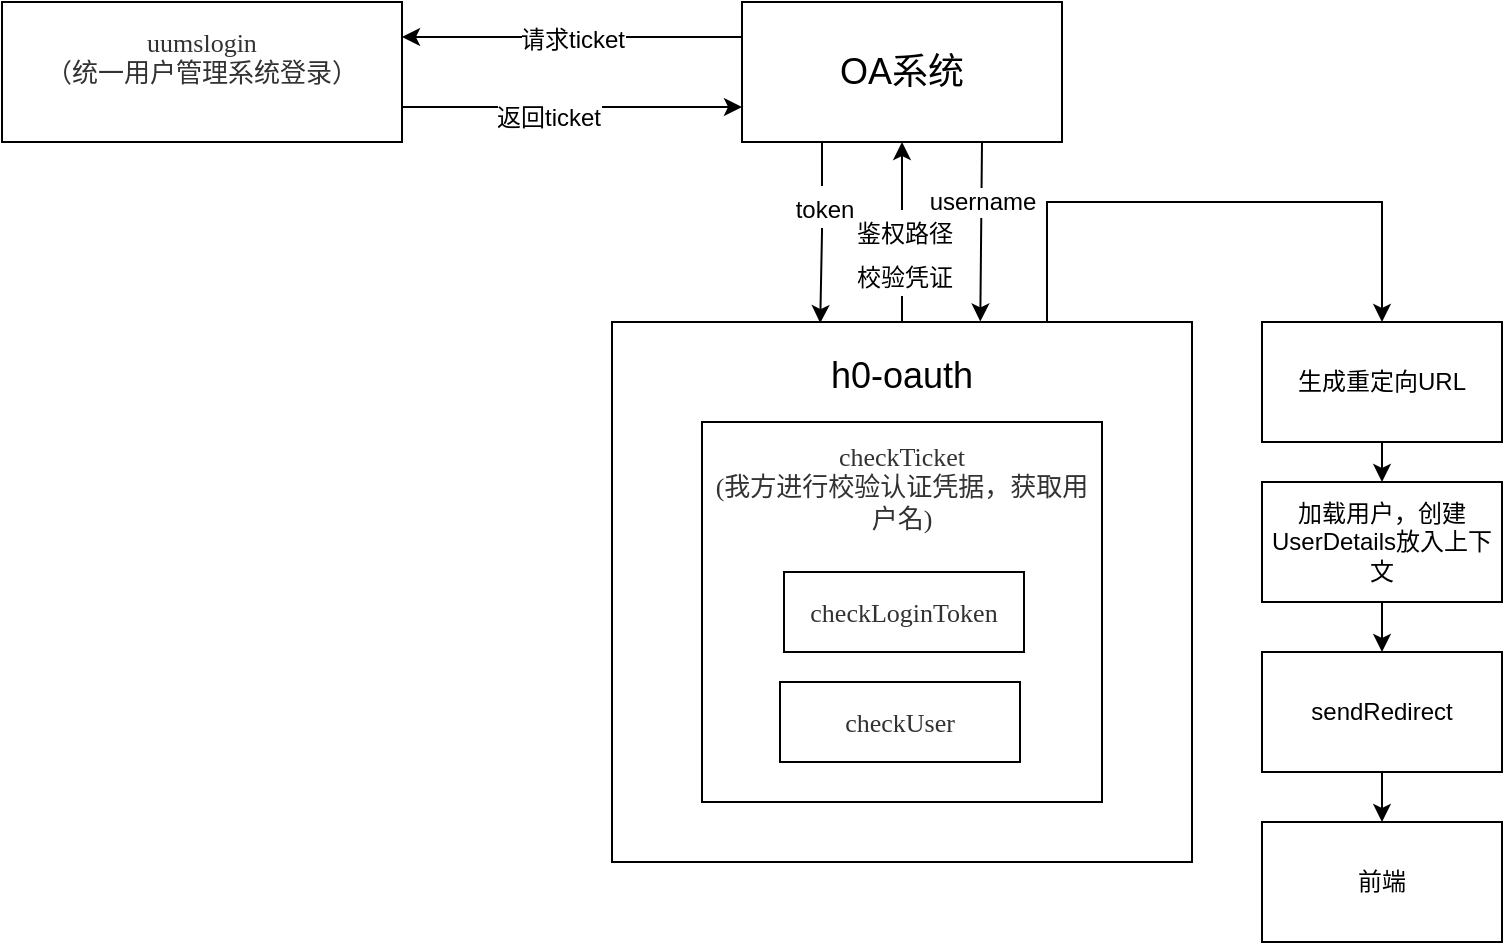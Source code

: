 <mxfile version="18.1.3" type="github">
  <diagram id="2gf7sda_4UTX0hgMDygt" name="Page-1">
    <mxGraphModel dx="1038" dy="547" grid="1" gridSize="10" guides="1" tooltips="1" connect="1" arrows="1" fold="1" page="1" pageScale="1" pageWidth="827" pageHeight="1169" math="0" shadow="0">
      <root>
        <mxCell id="0" />
        <mxCell id="1" parent="0" />
        <mxCell id="aQyeSPflnV8R5U1JOt6g-22" style="edgeStyle=orthogonalEdgeStyle;rounded=0;orthogonalLoop=1;jettySize=auto;html=1;exitX=0.5;exitY=0;exitDx=0;exitDy=0;entryX=0.5;entryY=1;entryDx=0;entryDy=0;fontSize=18;" edge="1" parent="1" source="aQyeSPflnV8R5U1JOt6g-6" target="aQyeSPflnV8R5U1JOt6g-8">
          <mxGeometry relative="1" as="geometry">
            <Array as="points">
              <mxPoint x="490" y="210" />
              <mxPoint x="490" y="210" />
            </Array>
          </mxGeometry>
        </mxCell>
        <mxCell id="aQyeSPflnV8R5U1JOt6g-24" value="&lt;font style=&quot;font-size: 12px;&quot;&gt;鉴权路径&lt;br&gt;校验凭证&lt;br&gt;&lt;/font&gt;" style="edgeLabel;html=1;align=center;verticalAlign=middle;resizable=0;points=[];fontSize=18;" vertex="1" connectable="0" parent="aQyeSPflnV8R5U1JOt6g-22">
          <mxGeometry x="-0.213" y="-1" relative="1" as="geometry">
            <mxPoint as="offset" />
          </mxGeometry>
        </mxCell>
        <mxCell id="aQyeSPflnV8R5U1JOt6g-36" style="edgeStyle=orthogonalEdgeStyle;rounded=0;orthogonalLoop=1;jettySize=auto;html=1;exitX=0.75;exitY=0;exitDx=0;exitDy=0;entryX=0.5;entryY=0;entryDx=0;entryDy=0;fontSize=12;" edge="1" parent="1" source="aQyeSPflnV8R5U1JOt6g-6" target="aQyeSPflnV8R5U1JOt6g-33">
          <mxGeometry relative="1" as="geometry">
            <Array as="points">
              <mxPoint x="563" y="200" />
              <mxPoint x="730" y="200" />
            </Array>
          </mxGeometry>
        </mxCell>
        <mxCell id="aQyeSPflnV8R5U1JOt6g-6" value="&lt;font style=&quot;font-size: 18px;&quot;&gt;h0-oauth&lt;br&gt;&lt;br&gt;&lt;br&gt;&lt;br&gt;&lt;br&gt;&lt;br&gt;&lt;br&gt;&lt;br&gt;&lt;br&gt;&lt;br&gt;&lt;br&gt;&lt;/font&gt;" style="rounded=0;whiteSpace=wrap;html=1;" vertex="1" parent="1">
          <mxGeometry x="345" y="260" width="290" height="270" as="geometry" />
        </mxCell>
        <mxCell id="aQyeSPflnV8R5U1JOt6g-11" style="edgeStyle=orthogonalEdgeStyle;rounded=0;orthogonalLoop=1;jettySize=auto;html=1;exitX=1;exitY=0.75;exitDx=0;exitDy=0;entryX=0;entryY=0.75;entryDx=0;entryDy=0;fontSize=18;" edge="1" parent="1" source="aQyeSPflnV8R5U1JOt6g-2" target="aQyeSPflnV8R5U1JOt6g-8">
          <mxGeometry relative="1" as="geometry" />
        </mxCell>
        <mxCell id="aQyeSPflnV8R5U1JOt6g-16" value="&lt;font style=&quot;font-size: 12px;&quot;&gt;返回ticket&lt;/font&gt;" style="edgeLabel;html=1;align=center;verticalAlign=middle;resizable=0;points=[];fontSize=18;" vertex="1" connectable="0" parent="aQyeSPflnV8R5U1JOt6g-11">
          <mxGeometry x="-0.143" y="-3" relative="1" as="geometry">
            <mxPoint as="offset" />
          </mxGeometry>
        </mxCell>
        <mxCell id="aQyeSPflnV8R5U1JOt6g-2" value="&lt;span style=&quot;color: rgb(50, 50, 50); font-family: 微软雅黑; font-size: 13px; background-color: rgba(255, 255, 255, 0.01);&quot;&gt;uumslogin&lt;/span&gt;&lt;div style=&quot;resize: none; outline: none; font-size: 13px; color: rgb(50, 50, 50); font-family: 微软雅黑;&quot;&gt;（统一用户管理系统登录）&lt;/div&gt;&lt;div&gt;&lt;br&gt;&lt;/div&gt;" style="rounded=0;whiteSpace=wrap;html=1;" vertex="1" parent="1">
          <mxGeometry x="40" y="100" width="200" height="70" as="geometry" />
        </mxCell>
        <mxCell id="aQyeSPflnV8R5U1JOt6g-3" value="&lt;span style=&quot;color: rgb(50, 50, 50); font-family: 微软雅黑; font-size: 13px; background-color: rgba(255, 255, 255, 0.01);&quot;&gt;checkTicket&lt;/span&gt;&lt;div style=&quot;resize: none; outline: none; font-size: 13px; color: rgb(50, 50, 50); font-family: 微软雅黑;&quot;&gt;(我方进行校验认证凭据，获取用户名)&lt;/div&gt;&lt;div style=&quot;resize: none; outline: none; font-size: 13px; color: rgb(50, 50, 50); font-family: 微软雅黑;&quot;&gt;&lt;br&gt;&lt;/div&gt;&lt;div style=&quot;resize: none; outline: none; font-size: 13px; color: rgb(50, 50, 50); font-family: 微软雅黑;&quot;&gt;&lt;br&gt;&lt;/div&gt;&lt;div style=&quot;resize: none; outline: none; font-size: 13px; color: rgb(50, 50, 50); font-family: 微软雅黑;&quot;&gt;&lt;br&gt;&lt;/div&gt;&lt;div style=&quot;resize: none; outline: none; font-size: 13px; color: rgb(50, 50, 50); font-family: 微软雅黑;&quot;&gt;&lt;br&gt;&lt;/div&gt;&lt;div style=&quot;resize: none; outline: none; font-size: 13px; color: rgb(50, 50, 50); font-family: 微软雅黑;&quot;&gt;&lt;br&gt;&lt;/div&gt;&lt;div style=&quot;resize: none; outline: none; font-size: 13px; color: rgb(50, 50, 50); font-family: 微软雅黑;&quot;&gt;&lt;br&gt;&lt;/div&gt;&lt;div style=&quot;resize: none; outline: none; font-size: 13px; color: rgb(50, 50, 50); font-family: 微软雅黑;&quot;&gt;&lt;br&gt;&lt;/div&gt;&lt;div style=&quot;resize: none; outline: none; font-size: 13px; color: rgb(50, 50, 50); font-family: 微软雅黑;&quot;&gt;&lt;br&gt;&lt;/div&gt;" style="rounded=0;whiteSpace=wrap;html=1;" vertex="1" parent="1">
          <mxGeometry x="390" y="310" width="200" height="190" as="geometry" />
        </mxCell>
        <mxCell id="aQyeSPflnV8R5U1JOt6g-4" value="&lt;span style=&quot;color: rgb(50, 50, 50); font-family: 微软雅黑; font-size: 13px; background-color: rgba(255, 255, 255, 0.01);&quot;&gt;checkLoginToken&lt;/span&gt;" style="rounded=0;whiteSpace=wrap;html=1;" vertex="1" parent="1">
          <mxGeometry x="431" y="385" width="120" height="40" as="geometry" />
        </mxCell>
        <mxCell id="aQyeSPflnV8R5U1JOt6g-5" value="&lt;span style=&quot;color: rgb(50, 50, 50); font-family: 微软雅黑; font-size: 13px; background-color: rgba(255, 255, 255, 0.01);&quot;&gt;checkUser&lt;/span&gt;" style="rounded=0;whiteSpace=wrap;html=1;" vertex="1" parent="1">
          <mxGeometry x="429" y="440" width="120" height="40" as="geometry" />
        </mxCell>
        <mxCell id="aQyeSPflnV8R5U1JOt6g-10" value="&lt;font style=&quot;font-size: 12px;&quot;&gt;请求ticket&lt;/font&gt;" style="edgeStyle=orthogonalEdgeStyle;rounded=0;orthogonalLoop=1;jettySize=auto;html=1;exitX=0;exitY=0.25;exitDx=0;exitDy=0;entryX=1;entryY=0.25;entryDx=0;entryDy=0;fontSize=18;" edge="1" parent="1" source="aQyeSPflnV8R5U1JOt6g-8" target="aQyeSPflnV8R5U1JOt6g-2">
          <mxGeometry relative="1" as="geometry" />
        </mxCell>
        <mxCell id="aQyeSPflnV8R5U1JOt6g-20" style="edgeStyle=orthogonalEdgeStyle;rounded=0;orthogonalLoop=1;jettySize=auto;html=1;exitX=0.25;exitY=1;exitDx=0;exitDy=0;entryX=0.359;entryY=0.002;entryDx=0;entryDy=0;entryPerimeter=0;fontSize=18;" edge="1" parent="1" source="aQyeSPflnV8R5U1JOt6g-8" target="aQyeSPflnV8R5U1JOt6g-6">
          <mxGeometry relative="1" as="geometry" />
        </mxCell>
        <mxCell id="aQyeSPflnV8R5U1JOt6g-23" value="&lt;font style=&quot;font-size: 12px;&quot;&gt;token&lt;/font&gt;" style="edgeLabel;html=1;align=center;verticalAlign=middle;resizable=0;points=[];fontSize=18;" vertex="1" connectable="0" parent="aQyeSPflnV8R5U1JOt6g-20">
          <mxGeometry x="-0.309" y="1" relative="1" as="geometry">
            <mxPoint as="offset" />
          </mxGeometry>
        </mxCell>
        <mxCell id="aQyeSPflnV8R5U1JOt6g-25" style="edgeStyle=orthogonalEdgeStyle;rounded=0;orthogonalLoop=1;jettySize=auto;html=1;exitX=0.75;exitY=1;exitDx=0;exitDy=0;entryX=0.635;entryY=-0.001;entryDx=0;entryDy=0;entryPerimeter=0;fontSize=12;" edge="1" parent="1" source="aQyeSPflnV8R5U1JOt6g-8" target="aQyeSPflnV8R5U1JOt6g-6">
          <mxGeometry relative="1" as="geometry">
            <Array as="points">
              <mxPoint x="529" y="170" />
            </Array>
          </mxGeometry>
        </mxCell>
        <mxCell id="aQyeSPflnV8R5U1JOt6g-27" value="username" style="edgeLabel;html=1;align=center;verticalAlign=middle;resizable=0;points=[];fontSize=12;" vertex="1" connectable="0" parent="aQyeSPflnV8R5U1JOt6g-25">
          <mxGeometry x="-0.318" y="1" relative="1" as="geometry">
            <mxPoint as="offset" />
          </mxGeometry>
        </mxCell>
        <mxCell id="aQyeSPflnV8R5U1JOt6g-8" value="OA系统" style="rounded=0;whiteSpace=wrap;html=1;fontSize=18;" vertex="1" parent="1">
          <mxGeometry x="410" y="100" width="160" height="70" as="geometry" />
        </mxCell>
        <mxCell id="aQyeSPflnV8R5U1JOt6g-38" style="edgeStyle=orthogonalEdgeStyle;rounded=0;orthogonalLoop=1;jettySize=auto;html=1;exitX=0.5;exitY=1;exitDx=0;exitDy=0;entryX=0.5;entryY=0;entryDx=0;entryDy=0;fontSize=12;" edge="1" parent="1" source="aQyeSPflnV8R5U1JOt6g-32" target="aQyeSPflnV8R5U1JOt6g-34">
          <mxGeometry relative="1" as="geometry" />
        </mxCell>
        <mxCell id="aQyeSPflnV8R5U1JOt6g-32" value="加载用户，创建UserDetails放入上下文" style="rounded=0;whiteSpace=wrap;html=1;fontSize=12;" vertex="1" parent="1">
          <mxGeometry x="670" y="340" width="120" height="60" as="geometry" />
        </mxCell>
        <mxCell id="aQyeSPflnV8R5U1JOt6g-37" style="edgeStyle=orthogonalEdgeStyle;rounded=0;orthogonalLoop=1;jettySize=auto;html=1;exitX=0.5;exitY=1;exitDx=0;exitDy=0;entryX=0.5;entryY=0;entryDx=0;entryDy=0;fontSize=12;" edge="1" parent="1" source="aQyeSPflnV8R5U1JOt6g-33" target="aQyeSPflnV8R5U1JOt6g-32">
          <mxGeometry relative="1" as="geometry" />
        </mxCell>
        <mxCell id="aQyeSPflnV8R5U1JOt6g-33" value="生成重定向URL" style="rounded=0;whiteSpace=wrap;html=1;fontSize=12;" vertex="1" parent="1">
          <mxGeometry x="670" y="260" width="120" height="60" as="geometry" />
        </mxCell>
        <mxCell id="aQyeSPflnV8R5U1JOt6g-39" style="edgeStyle=orthogonalEdgeStyle;rounded=0;orthogonalLoop=1;jettySize=auto;html=1;fontSize=12;" edge="1" parent="1" source="aQyeSPflnV8R5U1JOt6g-34" target="aQyeSPflnV8R5U1JOt6g-35">
          <mxGeometry relative="1" as="geometry" />
        </mxCell>
        <mxCell id="aQyeSPflnV8R5U1JOt6g-34" value="sendRedirect" style="rounded=0;whiteSpace=wrap;html=1;fontSize=12;" vertex="1" parent="1">
          <mxGeometry x="670" y="425" width="120" height="60" as="geometry" />
        </mxCell>
        <mxCell id="aQyeSPflnV8R5U1JOt6g-35" value="前端" style="rounded=0;whiteSpace=wrap;html=1;fontSize=12;" vertex="1" parent="1">
          <mxGeometry x="670" y="510" width="120" height="60" as="geometry" />
        </mxCell>
      </root>
    </mxGraphModel>
  </diagram>
</mxfile>
